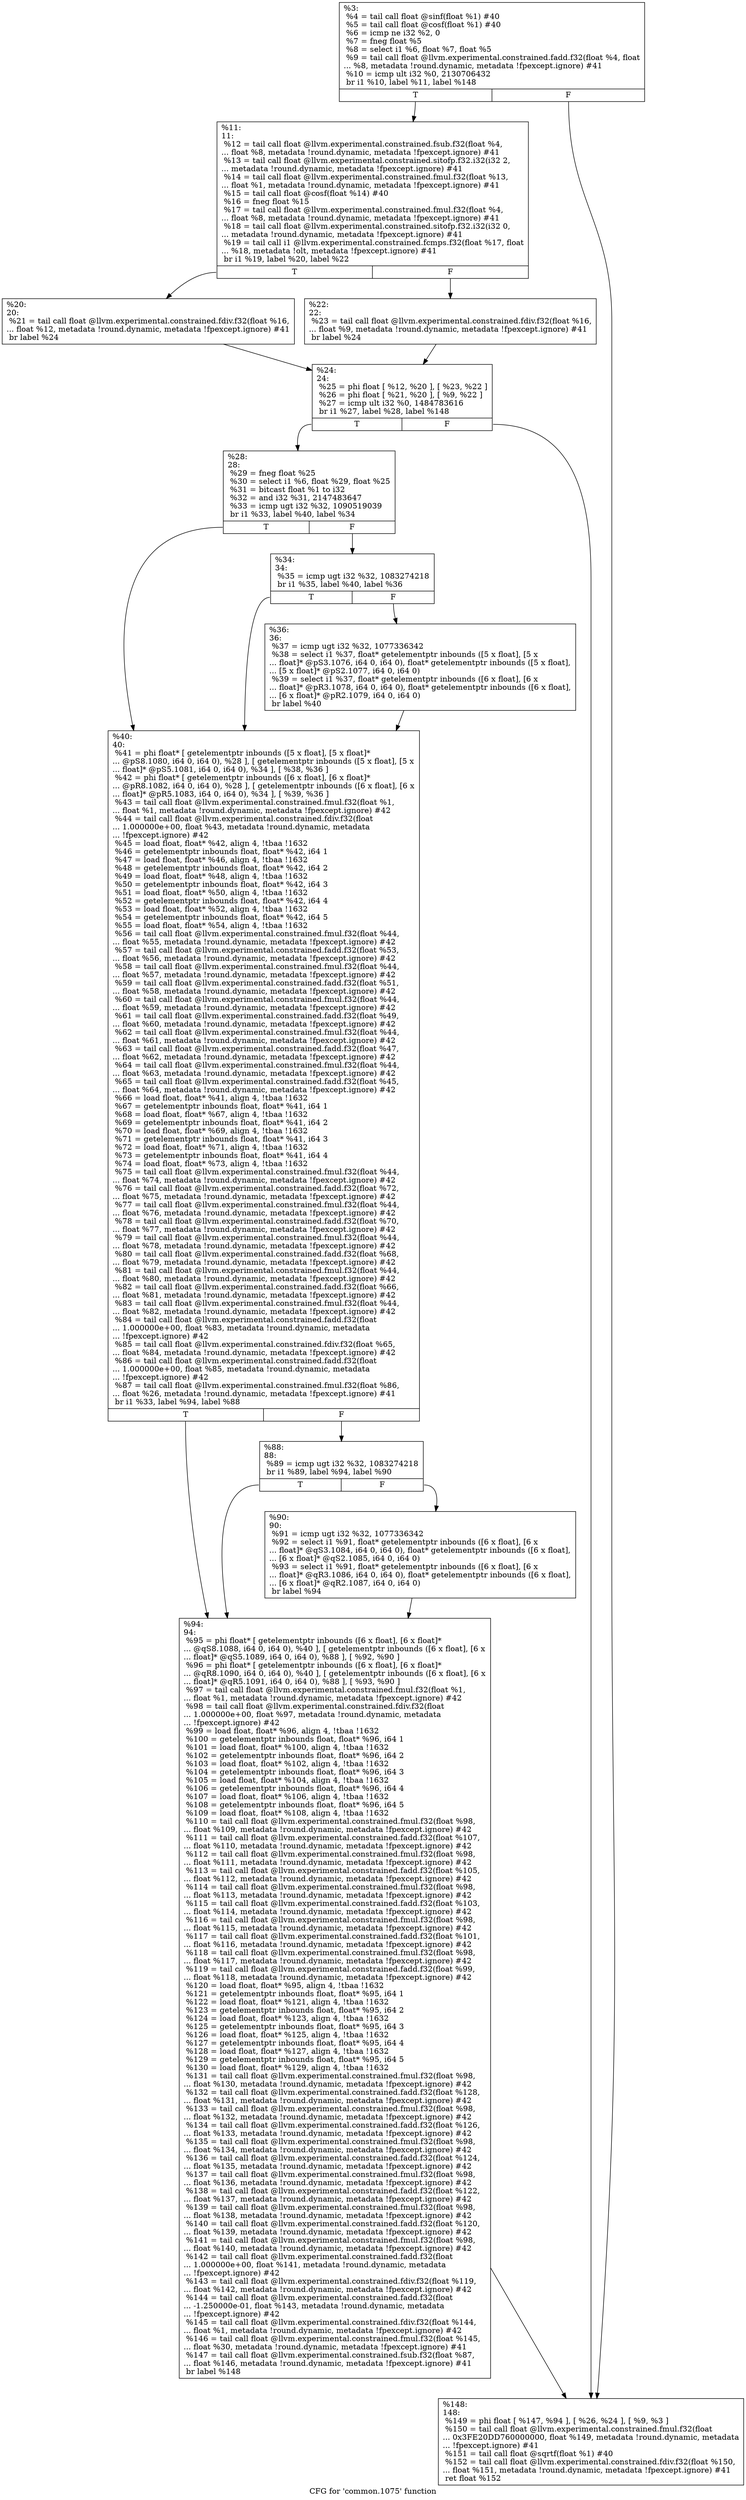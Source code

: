 digraph "CFG for 'common.1075' function" {
	label="CFG for 'common.1075' function";

	Node0x1c9bdc0 [shape=record,label="{%3:\l  %4 = tail call float @sinf(float %1) #40\l  %5 = tail call float @cosf(float %1) #40\l  %6 = icmp ne i32 %2, 0\l  %7 = fneg float %5\l  %8 = select i1 %6, float %7, float %5\l  %9 = tail call float @llvm.experimental.constrained.fadd.f32(float %4, float\l... %8, metadata !round.dynamic, metadata !fpexcept.ignore) #41\l  %10 = icmp ult i32 %0, 2130706432\l  br i1 %10, label %11, label %148\l|{<s0>T|<s1>F}}"];
	Node0x1c9bdc0:s0 -> Node0x1c9be90;
	Node0x1c9bdc0:s1 -> Node0x1c9c200;
	Node0x1c9be90 [shape=record,label="{%11:\l11:                                               \l  %12 = tail call float @llvm.experimental.constrained.fsub.f32(float %4,\l... float %8, metadata !round.dynamic, metadata !fpexcept.ignore) #41\l  %13 = tail call float @llvm.experimental.constrained.sitofp.f32.i32(i32 2,\l... metadata !round.dynamic, metadata !fpexcept.ignore) #41\l  %14 = tail call float @llvm.experimental.constrained.fmul.f32(float %13,\l... float %1, metadata !round.dynamic, metadata !fpexcept.ignore) #41\l  %15 = tail call float @cosf(float %14) #40\l  %16 = fneg float %15\l  %17 = tail call float @llvm.experimental.constrained.fmul.f32(float %4,\l... float %8, metadata !round.dynamic, metadata !fpexcept.ignore) #41\l  %18 = tail call float @llvm.experimental.constrained.sitofp.f32.i32(i32 0,\l... metadata !round.dynamic, metadata !fpexcept.ignore) #41\l  %19 = tail call i1 @llvm.experimental.constrained.fcmps.f32(float %17, float\l... %18, metadata !olt, metadata !fpexcept.ignore) #41\l  br i1 %19, label %20, label %22\l|{<s0>T|<s1>F}}"];
	Node0x1c9be90:s0 -> Node0x1c9bee0;
	Node0x1c9be90:s1 -> Node0x1c9bf30;
	Node0x1c9bee0 [shape=record,label="{%20:\l20:                                               \l  %21 = tail call float @llvm.experimental.constrained.fdiv.f32(float %16,\l... float %12, metadata !round.dynamic, metadata !fpexcept.ignore) #41\l  br label %24\l}"];
	Node0x1c9bee0 -> Node0x1c9bf80;
	Node0x1c9bf30 [shape=record,label="{%22:\l22:                                               \l  %23 = tail call float @llvm.experimental.constrained.fdiv.f32(float %16,\l... float %9, metadata !round.dynamic, metadata !fpexcept.ignore) #41\l  br label %24\l}"];
	Node0x1c9bf30 -> Node0x1c9bf80;
	Node0x1c9bf80 [shape=record,label="{%24:\l24:                                               \l  %25 = phi float [ %12, %20 ], [ %23, %22 ]\l  %26 = phi float [ %21, %20 ], [ %9, %22 ]\l  %27 = icmp ult i32 %0, 1484783616\l  br i1 %27, label %28, label %148\l|{<s0>T|<s1>F}}"];
	Node0x1c9bf80:s0 -> Node0x1c9bfd0;
	Node0x1c9bf80:s1 -> Node0x1c9c200;
	Node0x1c9bfd0 [shape=record,label="{%28:\l28:                                               \l  %29 = fneg float %25\l  %30 = select i1 %6, float %29, float %25\l  %31 = bitcast float %1 to i32\l  %32 = and i32 %31, 2147483647\l  %33 = icmp ugt i32 %32, 1090519039\l  br i1 %33, label %40, label %34\l|{<s0>T|<s1>F}}"];
	Node0x1c9bfd0:s0 -> Node0x1c9c0c0;
	Node0x1c9bfd0:s1 -> Node0x1c9c020;
	Node0x1c9c020 [shape=record,label="{%34:\l34:                                               \l  %35 = icmp ugt i32 %32, 1083274218\l  br i1 %35, label %40, label %36\l|{<s0>T|<s1>F}}"];
	Node0x1c9c020:s0 -> Node0x1c9c0c0;
	Node0x1c9c020:s1 -> Node0x1c9c070;
	Node0x1c9c070 [shape=record,label="{%36:\l36:                                               \l  %37 = icmp ugt i32 %32, 1077336342\l  %38 = select i1 %37, float* getelementptr inbounds ([5 x float], [5 x\l... float]* @pS3.1076, i64 0, i64 0), float* getelementptr inbounds ([5 x float],\l... [5 x float]* @pS2.1077, i64 0, i64 0)\l  %39 = select i1 %37, float* getelementptr inbounds ([6 x float], [6 x\l... float]* @pR3.1078, i64 0, i64 0), float* getelementptr inbounds ([6 x float],\l... [6 x float]* @pR2.1079, i64 0, i64 0)\l  br label %40\l}"];
	Node0x1c9c070 -> Node0x1c9c0c0;
	Node0x1c9c0c0 [shape=record,label="{%40:\l40:                                               \l  %41 = phi float* [ getelementptr inbounds ([5 x float], [5 x float]*\l... @pS8.1080, i64 0, i64 0), %28 ], [ getelementptr inbounds ([5 x float], [5 x\l... float]* @pS5.1081, i64 0, i64 0), %34 ], [ %38, %36 ]\l  %42 = phi float* [ getelementptr inbounds ([6 x float], [6 x float]*\l... @pR8.1082, i64 0, i64 0), %28 ], [ getelementptr inbounds ([6 x float], [6 x\l... float]* @pR5.1083, i64 0, i64 0), %34 ], [ %39, %36 ]\l  %43 = tail call float @llvm.experimental.constrained.fmul.f32(float %1,\l... float %1, metadata !round.dynamic, metadata !fpexcept.ignore) #42\l  %44 = tail call float @llvm.experimental.constrained.fdiv.f32(float\l... 1.000000e+00, float %43, metadata !round.dynamic, metadata\l... !fpexcept.ignore) #42\l  %45 = load float, float* %42, align 4, !tbaa !1632\l  %46 = getelementptr inbounds float, float* %42, i64 1\l  %47 = load float, float* %46, align 4, !tbaa !1632\l  %48 = getelementptr inbounds float, float* %42, i64 2\l  %49 = load float, float* %48, align 4, !tbaa !1632\l  %50 = getelementptr inbounds float, float* %42, i64 3\l  %51 = load float, float* %50, align 4, !tbaa !1632\l  %52 = getelementptr inbounds float, float* %42, i64 4\l  %53 = load float, float* %52, align 4, !tbaa !1632\l  %54 = getelementptr inbounds float, float* %42, i64 5\l  %55 = load float, float* %54, align 4, !tbaa !1632\l  %56 = tail call float @llvm.experimental.constrained.fmul.f32(float %44,\l... float %55, metadata !round.dynamic, metadata !fpexcept.ignore) #42\l  %57 = tail call float @llvm.experimental.constrained.fadd.f32(float %53,\l... float %56, metadata !round.dynamic, metadata !fpexcept.ignore) #42\l  %58 = tail call float @llvm.experimental.constrained.fmul.f32(float %44,\l... float %57, metadata !round.dynamic, metadata !fpexcept.ignore) #42\l  %59 = tail call float @llvm.experimental.constrained.fadd.f32(float %51,\l... float %58, metadata !round.dynamic, metadata !fpexcept.ignore) #42\l  %60 = tail call float @llvm.experimental.constrained.fmul.f32(float %44,\l... float %59, metadata !round.dynamic, metadata !fpexcept.ignore) #42\l  %61 = tail call float @llvm.experimental.constrained.fadd.f32(float %49,\l... float %60, metadata !round.dynamic, metadata !fpexcept.ignore) #42\l  %62 = tail call float @llvm.experimental.constrained.fmul.f32(float %44,\l... float %61, metadata !round.dynamic, metadata !fpexcept.ignore) #42\l  %63 = tail call float @llvm.experimental.constrained.fadd.f32(float %47,\l... float %62, metadata !round.dynamic, metadata !fpexcept.ignore) #42\l  %64 = tail call float @llvm.experimental.constrained.fmul.f32(float %44,\l... float %63, metadata !round.dynamic, metadata !fpexcept.ignore) #42\l  %65 = tail call float @llvm.experimental.constrained.fadd.f32(float %45,\l... float %64, metadata !round.dynamic, metadata !fpexcept.ignore) #42\l  %66 = load float, float* %41, align 4, !tbaa !1632\l  %67 = getelementptr inbounds float, float* %41, i64 1\l  %68 = load float, float* %67, align 4, !tbaa !1632\l  %69 = getelementptr inbounds float, float* %41, i64 2\l  %70 = load float, float* %69, align 4, !tbaa !1632\l  %71 = getelementptr inbounds float, float* %41, i64 3\l  %72 = load float, float* %71, align 4, !tbaa !1632\l  %73 = getelementptr inbounds float, float* %41, i64 4\l  %74 = load float, float* %73, align 4, !tbaa !1632\l  %75 = tail call float @llvm.experimental.constrained.fmul.f32(float %44,\l... float %74, metadata !round.dynamic, metadata !fpexcept.ignore) #42\l  %76 = tail call float @llvm.experimental.constrained.fadd.f32(float %72,\l... float %75, metadata !round.dynamic, metadata !fpexcept.ignore) #42\l  %77 = tail call float @llvm.experimental.constrained.fmul.f32(float %44,\l... float %76, metadata !round.dynamic, metadata !fpexcept.ignore) #42\l  %78 = tail call float @llvm.experimental.constrained.fadd.f32(float %70,\l... float %77, metadata !round.dynamic, metadata !fpexcept.ignore) #42\l  %79 = tail call float @llvm.experimental.constrained.fmul.f32(float %44,\l... float %78, metadata !round.dynamic, metadata !fpexcept.ignore) #42\l  %80 = tail call float @llvm.experimental.constrained.fadd.f32(float %68,\l... float %79, metadata !round.dynamic, metadata !fpexcept.ignore) #42\l  %81 = tail call float @llvm.experimental.constrained.fmul.f32(float %44,\l... float %80, metadata !round.dynamic, metadata !fpexcept.ignore) #42\l  %82 = tail call float @llvm.experimental.constrained.fadd.f32(float %66,\l... float %81, metadata !round.dynamic, metadata !fpexcept.ignore) #42\l  %83 = tail call float @llvm.experimental.constrained.fmul.f32(float %44,\l... float %82, metadata !round.dynamic, metadata !fpexcept.ignore) #42\l  %84 = tail call float @llvm.experimental.constrained.fadd.f32(float\l... 1.000000e+00, float %83, metadata !round.dynamic, metadata\l... !fpexcept.ignore) #42\l  %85 = tail call float @llvm.experimental.constrained.fdiv.f32(float %65,\l... float %84, metadata !round.dynamic, metadata !fpexcept.ignore) #42\l  %86 = tail call float @llvm.experimental.constrained.fadd.f32(float\l... 1.000000e+00, float %85, metadata !round.dynamic, metadata\l... !fpexcept.ignore) #42\l  %87 = tail call float @llvm.experimental.constrained.fmul.f32(float %86,\l... float %26, metadata !round.dynamic, metadata !fpexcept.ignore) #41\l  br i1 %33, label %94, label %88\l|{<s0>T|<s1>F}}"];
	Node0x1c9c0c0:s0 -> Node0x1c9c1b0;
	Node0x1c9c0c0:s1 -> Node0x1c9c110;
	Node0x1c9c110 [shape=record,label="{%88:\l88:                                               \l  %89 = icmp ugt i32 %32, 1083274218\l  br i1 %89, label %94, label %90\l|{<s0>T|<s1>F}}"];
	Node0x1c9c110:s0 -> Node0x1c9c1b0;
	Node0x1c9c110:s1 -> Node0x1c9c160;
	Node0x1c9c160 [shape=record,label="{%90:\l90:                                               \l  %91 = icmp ugt i32 %32, 1077336342\l  %92 = select i1 %91, float* getelementptr inbounds ([6 x float], [6 x\l... float]* @qS3.1084, i64 0, i64 0), float* getelementptr inbounds ([6 x float],\l... [6 x float]* @qS2.1085, i64 0, i64 0)\l  %93 = select i1 %91, float* getelementptr inbounds ([6 x float], [6 x\l... float]* @qR3.1086, i64 0, i64 0), float* getelementptr inbounds ([6 x float],\l... [6 x float]* @qR2.1087, i64 0, i64 0)\l  br label %94\l}"];
	Node0x1c9c160 -> Node0x1c9c1b0;
	Node0x1c9c1b0 [shape=record,label="{%94:\l94:                                               \l  %95 = phi float* [ getelementptr inbounds ([6 x float], [6 x float]*\l... @qS8.1088, i64 0, i64 0), %40 ], [ getelementptr inbounds ([6 x float], [6 x\l... float]* @qS5.1089, i64 0, i64 0), %88 ], [ %92, %90 ]\l  %96 = phi float* [ getelementptr inbounds ([6 x float], [6 x float]*\l... @qR8.1090, i64 0, i64 0), %40 ], [ getelementptr inbounds ([6 x float], [6 x\l... float]* @qR5.1091, i64 0, i64 0), %88 ], [ %93, %90 ]\l  %97 = tail call float @llvm.experimental.constrained.fmul.f32(float %1,\l... float %1, metadata !round.dynamic, metadata !fpexcept.ignore) #42\l  %98 = tail call float @llvm.experimental.constrained.fdiv.f32(float\l... 1.000000e+00, float %97, metadata !round.dynamic, metadata\l... !fpexcept.ignore) #42\l  %99 = load float, float* %96, align 4, !tbaa !1632\l  %100 = getelementptr inbounds float, float* %96, i64 1\l  %101 = load float, float* %100, align 4, !tbaa !1632\l  %102 = getelementptr inbounds float, float* %96, i64 2\l  %103 = load float, float* %102, align 4, !tbaa !1632\l  %104 = getelementptr inbounds float, float* %96, i64 3\l  %105 = load float, float* %104, align 4, !tbaa !1632\l  %106 = getelementptr inbounds float, float* %96, i64 4\l  %107 = load float, float* %106, align 4, !tbaa !1632\l  %108 = getelementptr inbounds float, float* %96, i64 5\l  %109 = load float, float* %108, align 4, !tbaa !1632\l  %110 = tail call float @llvm.experimental.constrained.fmul.f32(float %98,\l... float %109, metadata !round.dynamic, metadata !fpexcept.ignore) #42\l  %111 = tail call float @llvm.experimental.constrained.fadd.f32(float %107,\l... float %110, metadata !round.dynamic, metadata !fpexcept.ignore) #42\l  %112 = tail call float @llvm.experimental.constrained.fmul.f32(float %98,\l... float %111, metadata !round.dynamic, metadata !fpexcept.ignore) #42\l  %113 = tail call float @llvm.experimental.constrained.fadd.f32(float %105,\l... float %112, metadata !round.dynamic, metadata !fpexcept.ignore) #42\l  %114 = tail call float @llvm.experimental.constrained.fmul.f32(float %98,\l... float %113, metadata !round.dynamic, metadata !fpexcept.ignore) #42\l  %115 = tail call float @llvm.experimental.constrained.fadd.f32(float %103,\l... float %114, metadata !round.dynamic, metadata !fpexcept.ignore) #42\l  %116 = tail call float @llvm.experimental.constrained.fmul.f32(float %98,\l... float %115, metadata !round.dynamic, metadata !fpexcept.ignore) #42\l  %117 = tail call float @llvm.experimental.constrained.fadd.f32(float %101,\l... float %116, metadata !round.dynamic, metadata !fpexcept.ignore) #42\l  %118 = tail call float @llvm.experimental.constrained.fmul.f32(float %98,\l... float %117, metadata !round.dynamic, metadata !fpexcept.ignore) #42\l  %119 = tail call float @llvm.experimental.constrained.fadd.f32(float %99,\l... float %118, metadata !round.dynamic, metadata !fpexcept.ignore) #42\l  %120 = load float, float* %95, align 4, !tbaa !1632\l  %121 = getelementptr inbounds float, float* %95, i64 1\l  %122 = load float, float* %121, align 4, !tbaa !1632\l  %123 = getelementptr inbounds float, float* %95, i64 2\l  %124 = load float, float* %123, align 4, !tbaa !1632\l  %125 = getelementptr inbounds float, float* %95, i64 3\l  %126 = load float, float* %125, align 4, !tbaa !1632\l  %127 = getelementptr inbounds float, float* %95, i64 4\l  %128 = load float, float* %127, align 4, !tbaa !1632\l  %129 = getelementptr inbounds float, float* %95, i64 5\l  %130 = load float, float* %129, align 4, !tbaa !1632\l  %131 = tail call float @llvm.experimental.constrained.fmul.f32(float %98,\l... float %130, metadata !round.dynamic, metadata !fpexcept.ignore) #42\l  %132 = tail call float @llvm.experimental.constrained.fadd.f32(float %128,\l... float %131, metadata !round.dynamic, metadata !fpexcept.ignore) #42\l  %133 = tail call float @llvm.experimental.constrained.fmul.f32(float %98,\l... float %132, metadata !round.dynamic, metadata !fpexcept.ignore) #42\l  %134 = tail call float @llvm.experimental.constrained.fadd.f32(float %126,\l... float %133, metadata !round.dynamic, metadata !fpexcept.ignore) #42\l  %135 = tail call float @llvm.experimental.constrained.fmul.f32(float %98,\l... float %134, metadata !round.dynamic, metadata !fpexcept.ignore) #42\l  %136 = tail call float @llvm.experimental.constrained.fadd.f32(float %124,\l... float %135, metadata !round.dynamic, metadata !fpexcept.ignore) #42\l  %137 = tail call float @llvm.experimental.constrained.fmul.f32(float %98,\l... float %136, metadata !round.dynamic, metadata !fpexcept.ignore) #42\l  %138 = tail call float @llvm.experimental.constrained.fadd.f32(float %122,\l... float %137, metadata !round.dynamic, metadata !fpexcept.ignore) #42\l  %139 = tail call float @llvm.experimental.constrained.fmul.f32(float %98,\l... float %138, metadata !round.dynamic, metadata !fpexcept.ignore) #42\l  %140 = tail call float @llvm.experimental.constrained.fadd.f32(float %120,\l... float %139, metadata !round.dynamic, metadata !fpexcept.ignore) #42\l  %141 = tail call float @llvm.experimental.constrained.fmul.f32(float %98,\l... float %140, metadata !round.dynamic, metadata !fpexcept.ignore) #42\l  %142 = tail call float @llvm.experimental.constrained.fadd.f32(float\l... 1.000000e+00, float %141, metadata !round.dynamic, metadata\l... !fpexcept.ignore) #42\l  %143 = tail call float @llvm.experimental.constrained.fdiv.f32(float %119,\l... float %142, metadata !round.dynamic, metadata !fpexcept.ignore) #42\l  %144 = tail call float @llvm.experimental.constrained.fadd.f32(float\l... -1.250000e-01, float %143, metadata !round.dynamic, metadata\l... !fpexcept.ignore) #42\l  %145 = tail call float @llvm.experimental.constrained.fdiv.f32(float %144,\l... float %1, metadata !round.dynamic, metadata !fpexcept.ignore) #42\l  %146 = tail call float @llvm.experimental.constrained.fmul.f32(float %145,\l... float %30, metadata !round.dynamic, metadata !fpexcept.ignore) #41\l  %147 = tail call float @llvm.experimental.constrained.fsub.f32(float %87,\l... float %146, metadata !round.dynamic, metadata !fpexcept.ignore) #41\l  br label %148\l}"];
	Node0x1c9c1b0 -> Node0x1c9c200;
	Node0x1c9c200 [shape=record,label="{%148:\l148:                                              \l  %149 = phi float [ %147, %94 ], [ %26, %24 ], [ %9, %3 ]\l  %150 = tail call float @llvm.experimental.constrained.fmul.f32(float\l... 0x3FE20DD760000000, float %149, metadata !round.dynamic, metadata\l... !fpexcept.ignore) #41\l  %151 = tail call float @sqrtf(float %1) #40\l  %152 = tail call float @llvm.experimental.constrained.fdiv.f32(float %150,\l... float %151, metadata !round.dynamic, metadata !fpexcept.ignore) #41\l  ret float %152\l}"];
}
